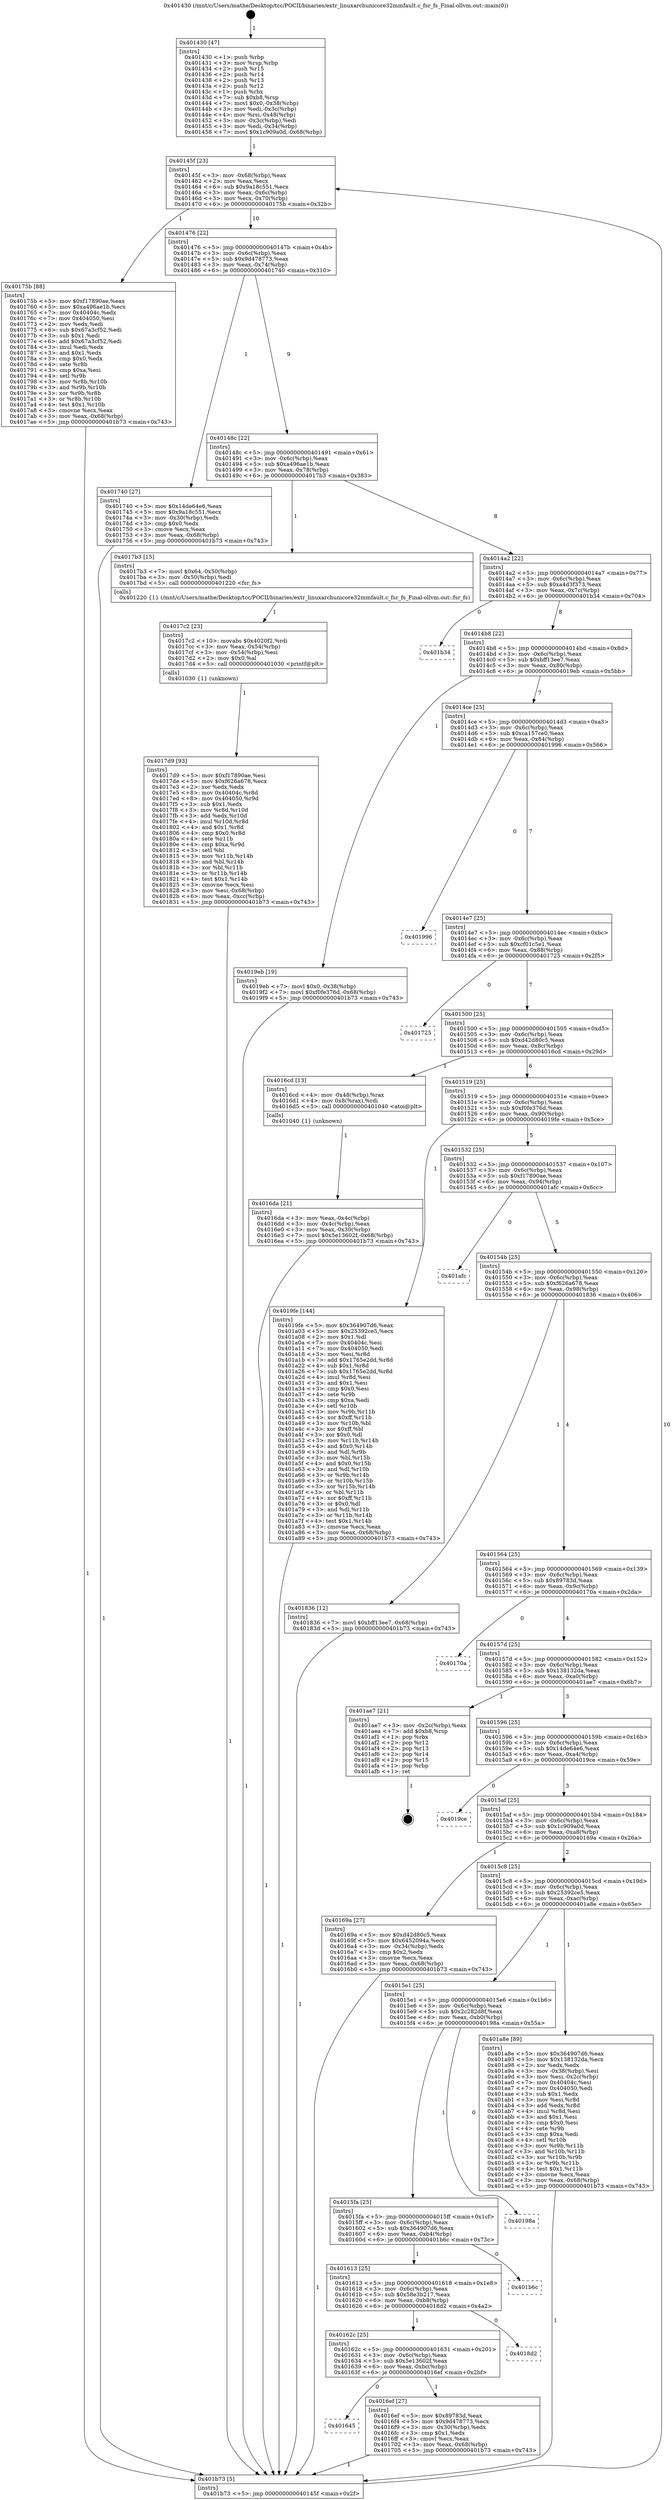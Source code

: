 digraph "0x401430" {
  label = "0x401430 (/mnt/c/Users/mathe/Desktop/tcc/POCII/binaries/extr_linuxarchunicore32mmfault.c_fsr_fs_Final-ollvm.out::main(0))"
  labelloc = "t"
  node[shape=record]

  Entry [label="",width=0.3,height=0.3,shape=circle,fillcolor=black,style=filled]
  "0x40145f" [label="{
     0x40145f [23]\l
     | [instrs]\l
     &nbsp;&nbsp;0x40145f \<+3\>: mov -0x68(%rbp),%eax\l
     &nbsp;&nbsp;0x401462 \<+2\>: mov %eax,%ecx\l
     &nbsp;&nbsp;0x401464 \<+6\>: sub $0x9a18c551,%ecx\l
     &nbsp;&nbsp;0x40146a \<+3\>: mov %eax,-0x6c(%rbp)\l
     &nbsp;&nbsp;0x40146d \<+3\>: mov %ecx,-0x70(%rbp)\l
     &nbsp;&nbsp;0x401470 \<+6\>: je 000000000040175b \<main+0x32b\>\l
  }"]
  "0x40175b" [label="{
     0x40175b [88]\l
     | [instrs]\l
     &nbsp;&nbsp;0x40175b \<+5\>: mov $0xf17890ae,%eax\l
     &nbsp;&nbsp;0x401760 \<+5\>: mov $0xa496ae1b,%ecx\l
     &nbsp;&nbsp;0x401765 \<+7\>: mov 0x40404c,%edx\l
     &nbsp;&nbsp;0x40176c \<+7\>: mov 0x404050,%esi\l
     &nbsp;&nbsp;0x401773 \<+2\>: mov %edx,%edi\l
     &nbsp;&nbsp;0x401775 \<+6\>: sub $0x67a3cf52,%edi\l
     &nbsp;&nbsp;0x40177b \<+3\>: sub $0x1,%edi\l
     &nbsp;&nbsp;0x40177e \<+6\>: add $0x67a3cf52,%edi\l
     &nbsp;&nbsp;0x401784 \<+3\>: imul %edi,%edx\l
     &nbsp;&nbsp;0x401787 \<+3\>: and $0x1,%edx\l
     &nbsp;&nbsp;0x40178a \<+3\>: cmp $0x0,%edx\l
     &nbsp;&nbsp;0x40178d \<+4\>: sete %r8b\l
     &nbsp;&nbsp;0x401791 \<+3\>: cmp $0xa,%esi\l
     &nbsp;&nbsp;0x401794 \<+4\>: setl %r9b\l
     &nbsp;&nbsp;0x401798 \<+3\>: mov %r8b,%r10b\l
     &nbsp;&nbsp;0x40179b \<+3\>: and %r9b,%r10b\l
     &nbsp;&nbsp;0x40179e \<+3\>: xor %r9b,%r8b\l
     &nbsp;&nbsp;0x4017a1 \<+3\>: or %r8b,%r10b\l
     &nbsp;&nbsp;0x4017a4 \<+4\>: test $0x1,%r10b\l
     &nbsp;&nbsp;0x4017a8 \<+3\>: cmovne %ecx,%eax\l
     &nbsp;&nbsp;0x4017ab \<+3\>: mov %eax,-0x68(%rbp)\l
     &nbsp;&nbsp;0x4017ae \<+5\>: jmp 0000000000401b73 \<main+0x743\>\l
  }"]
  "0x401476" [label="{
     0x401476 [22]\l
     | [instrs]\l
     &nbsp;&nbsp;0x401476 \<+5\>: jmp 000000000040147b \<main+0x4b\>\l
     &nbsp;&nbsp;0x40147b \<+3\>: mov -0x6c(%rbp),%eax\l
     &nbsp;&nbsp;0x40147e \<+5\>: sub $0x9d478773,%eax\l
     &nbsp;&nbsp;0x401483 \<+3\>: mov %eax,-0x74(%rbp)\l
     &nbsp;&nbsp;0x401486 \<+6\>: je 0000000000401740 \<main+0x310\>\l
  }"]
  Exit [label="",width=0.3,height=0.3,shape=circle,fillcolor=black,style=filled,peripheries=2]
  "0x401740" [label="{
     0x401740 [27]\l
     | [instrs]\l
     &nbsp;&nbsp;0x401740 \<+5\>: mov $0x14de64e6,%eax\l
     &nbsp;&nbsp;0x401745 \<+5\>: mov $0x9a18c551,%ecx\l
     &nbsp;&nbsp;0x40174a \<+3\>: mov -0x30(%rbp),%edx\l
     &nbsp;&nbsp;0x40174d \<+3\>: cmp $0x0,%edx\l
     &nbsp;&nbsp;0x401750 \<+3\>: cmove %ecx,%eax\l
     &nbsp;&nbsp;0x401753 \<+3\>: mov %eax,-0x68(%rbp)\l
     &nbsp;&nbsp;0x401756 \<+5\>: jmp 0000000000401b73 \<main+0x743\>\l
  }"]
  "0x40148c" [label="{
     0x40148c [22]\l
     | [instrs]\l
     &nbsp;&nbsp;0x40148c \<+5\>: jmp 0000000000401491 \<main+0x61\>\l
     &nbsp;&nbsp;0x401491 \<+3\>: mov -0x6c(%rbp),%eax\l
     &nbsp;&nbsp;0x401494 \<+5\>: sub $0xa496ae1b,%eax\l
     &nbsp;&nbsp;0x401499 \<+3\>: mov %eax,-0x78(%rbp)\l
     &nbsp;&nbsp;0x40149c \<+6\>: je 00000000004017b3 \<main+0x383\>\l
  }"]
  "0x4017d9" [label="{
     0x4017d9 [93]\l
     | [instrs]\l
     &nbsp;&nbsp;0x4017d9 \<+5\>: mov $0xf17890ae,%esi\l
     &nbsp;&nbsp;0x4017de \<+5\>: mov $0xf626a678,%ecx\l
     &nbsp;&nbsp;0x4017e3 \<+2\>: xor %edx,%edx\l
     &nbsp;&nbsp;0x4017e5 \<+8\>: mov 0x40404c,%r8d\l
     &nbsp;&nbsp;0x4017ed \<+8\>: mov 0x404050,%r9d\l
     &nbsp;&nbsp;0x4017f5 \<+3\>: sub $0x1,%edx\l
     &nbsp;&nbsp;0x4017f8 \<+3\>: mov %r8d,%r10d\l
     &nbsp;&nbsp;0x4017fb \<+3\>: add %edx,%r10d\l
     &nbsp;&nbsp;0x4017fe \<+4\>: imul %r10d,%r8d\l
     &nbsp;&nbsp;0x401802 \<+4\>: and $0x1,%r8d\l
     &nbsp;&nbsp;0x401806 \<+4\>: cmp $0x0,%r8d\l
     &nbsp;&nbsp;0x40180a \<+4\>: sete %r11b\l
     &nbsp;&nbsp;0x40180e \<+4\>: cmp $0xa,%r9d\l
     &nbsp;&nbsp;0x401812 \<+3\>: setl %bl\l
     &nbsp;&nbsp;0x401815 \<+3\>: mov %r11b,%r14b\l
     &nbsp;&nbsp;0x401818 \<+3\>: and %bl,%r14b\l
     &nbsp;&nbsp;0x40181b \<+3\>: xor %bl,%r11b\l
     &nbsp;&nbsp;0x40181e \<+3\>: or %r11b,%r14b\l
     &nbsp;&nbsp;0x401821 \<+4\>: test $0x1,%r14b\l
     &nbsp;&nbsp;0x401825 \<+3\>: cmovne %ecx,%esi\l
     &nbsp;&nbsp;0x401828 \<+3\>: mov %esi,-0x68(%rbp)\l
     &nbsp;&nbsp;0x40182b \<+6\>: mov %eax,-0xcc(%rbp)\l
     &nbsp;&nbsp;0x401831 \<+5\>: jmp 0000000000401b73 \<main+0x743\>\l
  }"]
  "0x4017b3" [label="{
     0x4017b3 [15]\l
     | [instrs]\l
     &nbsp;&nbsp;0x4017b3 \<+7\>: movl $0x64,-0x50(%rbp)\l
     &nbsp;&nbsp;0x4017ba \<+3\>: mov -0x50(%rbp),%edi\l
     &nbsp;&nbsp;0x4017bd \<+5\>: call 0000000000401220 \<fsr_fs\>\l
     | [calls]\l
     &nbsp;&nbsp;0x401220 \{1\} (/mnt/c/Users/mathe/Desktop/tcc/POCII/binaries/extr_linuxarchunicore32mmfault.c_fsr_fs_Final-ollvm.out::fsr_fs)\l
  }"]
  "0x4014a2" [label="{
     0x4014a2 [22]\l
     | [instrs]\l
     &nbsp;&nbsp;0x4014a2 \<+5\>: jmp 00000000004014a7 \<main+0x77\>\l
     &nbsp;&nbsp;0x4014a7 \<+3\>: mov -0x6c(%rbp),%eax\l
     &nbsp;&nbsp;0x4014aa \<+5\>: sub $0xa4d3f373,%eax\l
     &nbsp;&nbsp;0x4014af \<+3\>: mov %eax,-0x7c(%rbp)\l
     &nbsp;&nbsp;0x4014b2 \<+6\>: je 0000000000401b34 \<main+0x704\>\l
  }"]
  "0x4017c2" [label="{
     0x4017c2 [23]\l
     | [instrs]\l
     &nbsp;&nbsp;0x4017c2 \<+10\>: movabs $0x4020f2,%rdi\l
     &nbsp;&nbsp;0x4017cc \<+3\>: mov %eax,-0x54(%rbp)\l
     &nbsp;&nbsp;0x4017cf \<+3\>: mov -0x54(%rbp),%esi\l
     &nbsp;&nbsp;0x4017d2 \<+2\>: mov $0x0,%al\l
     &nbsp;&nbsp;0x4017d4 \<+5\>: call 0000000000401030 \<printf@plt\>\l
     | [calls]\l
     &nbsp;&nbsp;0x401030 \{1\} (unknown)\l
  }"]
  "0x401b34" [label="{
     0x401b34\l
  }", style=dashed]
  "0x4014b8" [label="{
     0x4014b8 [22]\l
     | [instrs]\l
     &nbsp;&nbsp;0x4014b8 \<+5\>: jmp 00000000004014bd \<main+0x8d\>\l
     &nbsp;&nbsp;0x4014bd \<+3\>: mov -0x6c(%rbp),%eax\l
     &nbsp;&nbsp;0x4014c0 \<+5\>: sub $0xbff13ee7,%eax\l
     &nbsp;&nbsp;0x4014c5 \<+3\>: mov %eax,-0x80(%rbp)\l
     &nbsp;&nbsp;0x4014c8 \<+6\>: je 00000000004019eb \<main+0x5bb\>\l
  }"]
  "0x401645" [label="{
     0x401645\l
  }", style=dashed]
  "0x4019eb" [label="{
     0x4019eb [19]\l
     | [instrs]\l
     &nbsp;&nbsp;0x4019eb \<+7\>: movl $0x0,-0x38(%rbp)\l
     &nbsp;&nbsp;0x4019f2 \<+7\>: movl $0xf0fe376d,-0x68(%rbp)\l
     &nbsp;&nbsp;0x4019f9 \<+5\>: jmp 0000000000401b73 \<main+0x743\>\l
  }"]
  "0x4014ce" [label="{
     0x4014ce [25]\l
     | [instrs]\l
     &nbsp;&nbsp;0x4014ce \<+5\>: jmp 00000000004014d3 \<main+0xa3\>\l
     &nbsp;&nbsp;0x4014d3 \<+3\>: mov -0x6c(%rbp),%eax\l
     &nbsp;&nbsp;0x4014d6 \<+5\>: sub $0xca157ce0,%eax\l
     &nbsp;&nbsp;0x4014db \<+6\>: mov %eax,-0x84(%rbp)\l
     &nbsp;&nbsp;0x4014e1 \<+6\>: je 0000000000401996 \<main+0x566\>\l
  }"]
  "0x4016ef" [label="{
     0x4016ef [27]\l
     | [instrs]\l
     &nbsp;&nbsp;0x4016ef \<+5\>: mov $0x89783d,%eax\l
     &nbsp;&nbsp;0x4016f4 \<+5\>: mov $0x9d478773,%ecx\l
     &nbsp;&nbsp;0x4016f9 \<+3\>: mov -0x30(%rbp),%edx\l
     &nbsp;&nbsp;0x4016fc \<+3\>: cmp $0x1,%edx\l
     &nbsp;&nbsp;0x4016ff \<+3\>: cmovl %ecx,%eax\l
     &nbsp;&nbsp;0x401702 \<+3\>: mov %eax,-0x68(%rbp)\l
     &nbsp;&nbsp;0x401705 \<+5\>: jmp 0000000000401b73 \<main+0x743\>\l
  }"]
  "0x401996" [label="{
     0x401996\l
  }", style=dashed]
  "0x4014e7" [label="{
     0x4014e7 [25]\l
     | [instrs]\l
     &nbsp;&nbsp;0x4014e7 \<+5\>: jmp 00000000004014ec \<main+0xbc\>\l
     &nbsp;&nbsp;0x4014ec \<+3\>: mov -0x6c(%rbp),%eax\l
     &nbsp;&nbsp;0x4014ef \<+5\>: sub $0xcf01c5e1,%eax\l
     &nbsp;&nbsp;0x4014f4 \<+6\>: mov %eax,-0x88(%rbp)\l
     &nbsp;&nbsp;0x4014fa \<+6\>: je 0000000000401725 \<main+0x2f5\>\l
  }"]
  "0x40162c" [label="{
     0x40162c [25]\l
     | [instrs]\l
     &nbsp;&nbsp;0x40162c \<+5\>: jmp 0000000000401631 \<main+0x201\>\l
     &nbsp;&nbsp;0x401631 \<+3\>: mov -0x6c(%rbp),%eax\l
     &nbsp;&nbsp;0x401634 \<+5\>: sub $0x5e13602f,%eax\l
     &nbsp;&nbsp;0x401639 \<+6\>: mov %eax,-0xbc(%rbp)\l
     &nbsp;&nbsp;0x40163f \<+6\>: je 00000000004016ef \<main+0x2bf\>\l
  }"]
  "0x401725" [label="{
     0x401725\l
  }", style=dashed]
  "0x401500" [label="{
     0x401500 [25]\l
     | [instrs]\l
     &nbsp;&nbsp;0x401500 \<+5\>: jmp 0000000000401505 \<main+0xd5\>\l
     &nbsp;&nbsp;0x401505 \<+3\>: mov -0x6c(%rbp),%eax\l
     &nbsp;&nbsp;0x401508 \<+5\>: sub $0xd42d80c5,%eax\l
     &nbsp;&nbsp;0x40150d \<+6\>: mov %eax,-0x8c(%rbp)\l
     &nbsp;&nbsp;0x401513 \<+6\>: je 00000000004016cd \<main+0x29d\>\l
  }"]
  "0x4018d2" [label="{
     0x4018d2\l
  }", style=dashed]
  "0x4016cd" [label="{
     0x4016cd [13]\l
     | [instrs]\l
     &nbsp;&nbsp;0x4016cd \<+4\>: mov -0x48(%rbp),%rax\l
     &nbsp;&nbsp;0x4016d1 \<+4\>: mov 0x8(%rax),%rdi\l
     &nbsp;&nbsp;0x4016d5 \<+5\>: call 0000000000401040 \<atoi@plt\>\l
     | [calls]\l
     &nbsp;&nbsp;0x401040 \{1\} (unknown)\l
  }"]
  "0x401519" [label="{
     0x401519 [25]\l
     | [instrs]\l
     &nbsp;&nbsp;0x401519 \<+5\>: jmp 000000000040151e \<main+0xee\>\l
     &nbsp;&nbsp;0x40151e \<+3\>: mov -0x6c(%rbp),%eax\l
     &nbsp;&nbsp;0x401521 \<+5\>: sub $0xf0fe376d,%eax\l
     &nbsp;&nbsp;0x401526 \<+6\>: mov %eax,-0x90(%rbp)\l
     &nbsp;&nbsp;0x40152c \<+6\>: je 00000000004019fe \<main+0x5ce\>\l
  }"]
  "0x401613" [label="{
     0x401613 [25]\l
     | [instrs]\l
     &nbsp;&nbsp;0x401613 \<+5\>: jmp 0000000000401618 \<main+0x1e8\>\l
     &nbsp;&nbsp;0x401618 \<+3\>: mov -0x6c(%rbp),%eax\l
     &nbsp;&nbsp;0x40161b \<+5\>: sub $0x58e3b217,%eax\l
     &nbsp;&nbsp;0x401620 \<+6\>: mov %eax,-0xb8(%rbp)\l
     &nbsp;&nbsp;0x401626 \<+6\>: je 00000000004018d2 \<main+0x4a2\>\l
  }"]
  "0x4019fe" [label="{
     0x4019fe [144]\l
     | [instrs]\l
     &nbsp;&nbsp;0x4019fe \<+5\>: mov $0x364907d6,%eax\l
     &nbsp;&nbsp;0x401a03 \<+5\>: mov $0x25392ce5,%ecx\l
     &nbsp;&nbsp;0x401a08 \<+2\>: mov $0x1,%dl\l
     &nbsp;&nbsp;0x401a0a \<+7\>: mov 0x40404c,%esi\l
     &nbsp;&nbsp;0x401a11 \<+7\>: mov 0x404050,%edi\l
     &nbsp;&nbsp;0x401a18 \<+3\>: mov %esi,%r8d\l
     &nbsp;&nbsp;0x401a1b \<+7\>: add $0x1765e2dd,%r8d\l
     &nbsp;&nbsp;0x401a22 \<+4\>: sub $0x1,%r8d\l
     &nbsp;&nbsp;0x401a26 \<+7\>: sub $0x1765e2dd,%r8d\l
     &nbsp;&nbsp;0x401a2d \<+4\>: imul %r8d,%esi\l
     &nbsp;&nbsp;0x401a31 \<+3\>: and $0x1,%esi\l
     &nbsp;&nbsp;0x401a34 \<+3\>: cmp $0x0,%esi\l
     &nbsp;&nbsp;0x401a37 \<+4\>: sete %r9b\l
     &nbsp;&nbsp;0x401a3b \<+3\>: cmp $0xa,%edi\l
     &nbsp;&nbsp;0x401a3e \<+4\>: setl %r10b\l
     &nbsp;&nbsp;0x401a42 \<+3\>: mov %r9b,%r11b\l
     &nbsp;&nbsp;0x401a45 \<+4\>: xor $0xff,%r11b\l
     &nbsp;&nbsp;0x401a49 \<+3\>: mov %r10b,%bl\l
     &nbsp;&nbsp;0x401a4c \<+3\>: xor $0xff,%bl\l
     &nbsp;&nbsp;0x401a4f \<+3\>: xor $0x0,%dl\l
     &nbsp;&nbsp;0x401a52 \<+3\>: mov %r11b,%r14b\l
     &nbsp;&nbsp;0x401a55 \<+4\>: and $0x0,%r14b\l
     &nbsp;&nbsp;0x401a59 \<+3\>: and %dl,%r9b\l
     &nbsp;&nbsp;0x401a5c \<+3\>: mov %bl,%r15b\l
     &nbsp;&nbsp;0x401a5f \<+4\>: and $0x0,%r15b\l
     &nbsp;&nbsp;0x401a63 \<+3\>: and %dl,%r10b\l
     &nbsp;&nbsp;0x401a66 \<+3\>: or %r9b,%r14b\l
     &nbsp;&nbsp;0x401a69 \<+3\>: or %r10b,%r15b\l
     &nbsp;&nbsp;0x401a6c \<+3\>: xor %r15b,%r14b\l
     &nbsp;&nbsp;0x401a6f \<+3\>: or %bl,%r11b\l
     &nbsp;&nbsp;0x401a72 \<+4\>: xor $0xff,%r11b\l
     &nbsp;&nbsp;0x401a76 \<+3\>: or $0x0,%dl\l
     &nbsp;&nbsp;0x401a79 \<+3\>: and %dl,%r11b\l
     &nbsp;&nbsp;0x401a7c \<+3\>: or %r11b,%r14b\l
     &nbsp;&nbsp;0x401a7f \<+4\>: test $0x1,%r14b\l
     &nbsp;&nbsp;0x401a83 \<+3\>: cmovne %ecx,%eax\l
     &nbsp;&nbsp;0x401a86 \<+3\>: mov %eax,-0x68(%rbp)\l
     &nbsp;&nbsp;0x401a89 \<+5\>: jmp 0000000000401b73 \<main+0x743\>\l
  }"]
  "0x401532" [label="{
     0x401532 [25]\l
     | [instrs]\l
     &nbsp;&nbsp;0x401532 \<+5\>: jmp 0000000000401537 \<main+0x107\>\l
     &nbsp;&nbsp;0x401537 \<+3\>: mov -0x6c(%rbp),%eax\l
     &nbsp;&nbsp;0x40153a \<+5\>: sub $0xf17890ae,%eax\l
     &nbsp;&nbsp;0x40153f \<+6\>: mov %eax,-0x94(%rbp)\l
     &nbsp;&nbsp;0x401545 \<+6\>: je 0000000000401afc \<main+0x6cc\>\l
  }"]
  "0x401b6c" [label="{
     0x401b6c\l
  }", style=dashed]
  "0x401afc" [label="{
     0x401afc\l
  }", style=dashed]
  "0x40154b" [label="{
     0x40154b [25]\l
     | [instrs]\l
     &nbsp;&nbsp;0x40154b \<+5\>: jmp 0000000000401550 \<main+0x120\>\l
     &nbsp;&nbsp;0x401550 \<+3\>: mov -0x6c(%rbp),%eax\l
     &nbsp;&nbsp;0x401553 \<+5\>: sub $0xf626a678,%eax\l
     &nbsp;&nbsp;0x401558 \<+6\>: mov %eax,-0x98(%rbp)\l
     &nbsp;&nbsp;0x40155e \<+6\>: je 0000000000401836 \<main+0x406\>\l
  }"]
  "0x4015fa" [label="{
     0x4015fa [25]\l
     | [instrs]\l
     &nbsp;&nbsp;0x4015fa \<+5\>: jmp 00000000004015ff \<main+0x1cf\>\l
     &nbsp;&nbsp;0x4015ff \<+3\>: mov -0x6c(%rbp),%eax\l
     &nbsp;&nbsp;0x401602 \<+5\>: sub $0x364907d6,%eax\l
     &nbsp;&nbsp;0x401607 \<+6\>: mov %eax,-0xb4(%rbp)\l
     &nbsp;&nbsp;0x40160d \<+6\>: je 0000000000401b6c \<main+0x73c\>\l
  }"]
  "0x401836" [label="{
     0x401836 [12]\l
     | [instrs]\l
     &nbsp;&nbsp;0x401836 \<+7\>: movl $0xbff13ee7,-0x68(%rbp)\l
     &nbsp;&nbsp;0x40183d \<+5\>: jmp 0000000000401b73 \<main+0x743\>\l
  }"]
  "0x401564" [label="{
     0x401564 [25]\l
     | [instrs]\l
     &nbsp;&nbsp;0x401564 \<+5\>: jmp 0000000000401569 \<main+0x139\>\l
     &nbsp;&nbsp;0x401569 \<+3\>: mov -0x6c(%rbp),%eax\l
     &nbsp;&nbsp;0x40156c \<+5\>: sub $0x89783d,%eax\l
     &nbsp;&nbsp;0x401571 \<+6\>: mov %eax,-0x9c(%rbp)\l
     &nbsp;&nbsp;0x401577 \<+6\>: je 000000000040170a \<main+0x2da\>\l
  }"]
  "0x40198a" [label="{
     0x40198a\l
  }", style=dashed]
  "0x40170a" [label="{
     0x40170a\l
  }", style=dashed]
  "0x40157d" [label="{
     0x40157d [25]\l
     | [instrs]\l
     &nbsp;&nbsp;0x40157d \<+5\>: jmp 0000000000401582 \<main+0x152\>\l
     &nbsp;&nbsp;0x401582 \<+3\>: mov -0x6c(%rbp),%eax\l
     &nbsp;&nbsp;0x401585 \<+5\>: sub $0x138132da,%eax\l
     &nbsp;&nbsp;0x40158a \<+6\>: mov %eax,-0xa0(%rbp)\l
     &nbsp;&nbsp;0x401590 \<+6\>: je 0000000000401ae7 \<main+0x6b7\>\l
  }"]
  "0x4015e1" [label="{
     0x4015e1 [25]\l
     | [instrs]\l
     &nbsp;&nbsp;0x4015e1 \<+5\>: jmp 00000000004015e6 \<main+0x1b6\>\l
     &nbsp;&nbsp;0x4015e6 \<+3\>: mov -0x6c(%rbp),%eax\l
     &nbsp;&nbsp;0x4015e9 \<+5\>: sub $0x2c282d8f,%eax\l
     &nbsp;&nbsp;0x4015ee \<+6\>: mov %eax,-0xb0(%rbp)\l
     &nbsp;&nbsp;0x4015f4 \<+6\>: je 000000000040198a \<main+0x55a\>\l
  }"]
  "0x401ae7" [label="{
     0x401ae7 [21]\l
     | [instrs]\l
     &nbsp;&nbsp;0x401ae7 \<+3\>: mov -0x2c(%rbp),%eax\l
     &nbsp;&nbsp;0x401aea \<+7\>: add $0xb8,%rsp\l
     &nbsp;&nbsp;0x401af1 \<+1\>: pop %rbx\l
     &nbsp;&nbsp;0x401af2 \<+2\>: pop %r12\l
     &nbsp;&nbsp;0x401af4 \<+2\>: pop %r13\l
     &nbsp;&nbsp;0x401af6 \<+2\>: pop %r14\l
     &nbsp;&nbsp;0x401af8 \<+2\>: pop %r15\l
     &nbsp;&nbsp;0x401afa \<+1\>: pop %rbp\l
     &nbsp;&nbsp;0x401afb \<+1\>: ret\l
  }"]
  "0x401596" [label="{
     0x401596 [25]\l
     | [instrs]\l
     &nbsp;&nbsp;0x401596 \<+5\>: jmp 000000000040159b \<main+0x16b\>\l
     &nbsp;&nbsp;0x40159b \<+3\>: mov -0x6c(%rbp),%eax\l
     &nbsp;&nbsp;0x40159e \<+5\>: sub $0x14de64e6,%eax\l
     &nbsp;&nbsp;0x4015a3 \<+6\>: mov %eax,-0xa4(%rbp)\l
     &nbsp;&nbsp;0x4015a9 \<+6\>: je 00000000004019ce \<main+0x59e\>\l
  }"]
  "0x401a8e" [label="{
     0x401a8e [89]\l
     | [instrs]\l
     &nbsp;&nbsp;0x401a8e \<+5\>: mov $0x364907d6,%eax\l
     &nbsp;&nbsp;0x401a93 \<+5\>: mov $0x138132da,%ecx\l
     &nbsp;&nbsp;0x401a98 \<+2\>: xor %edx,%edx\l
     &nbsp;&nbsp;0x401a9a \<+3\>: mov -0x38(%rbp),%esi\l
     &nbsp;&nbsp;0x401a9d \<+3\>: mov %esi,-0x2c(%rbp)\l
     &nbsp;&nbsp;0x401aa0 \<+7\>: mov 0x40404c,%esi\l
     &nbsp;&nbsp;0x401aa7 \<+7\>: mov 0x404050,%edi\l
     &nbsp;&nbsp;0x401aae \<+3\>: sub $0x1,%edx\l
     &nbsp;&nbsp;0x401ab1 \<+3\>: mov %esi,%r8d\l
     &nbsp;&nbsp;0x401ab4 \<+3\>: add %edx,%r8d\l
     &nbsp;&nbsp;0x401ab7 \<+4\>: imul %r8d,%esi\l
     &nbsp;&nbsp;0x401abb \<+3\>: and $0x1,%esi\l
     &nbsp;&nbsp;0x401abe \<+3\>: cmp $0x0,%esi\l
     &nbsp;&nbsp;0x401ac1 \<+4\>: sete %r9b\l
     &nbsp;&nbsp;0x401ac5 \<+3\>: cmp $0xa,%edi\l
     &nbsp;&nbsp;0x401ac8 \<+4\>: setl %r10b\l
     &nbsp;&nbsp;0x401acc \<+3\>: mov %r9b,%r11b\l
     &nbsp;&nbsp;0x401acf \<+3\>: and %r10b,%r11b\l
     &nbsp;&nbsp;0x401ad2 \<+3\>: xor %r10b,%r9b\l
     &nbsp;&nbsp;0x401ad5 \<+3\>: or %r9b,%r11b\l
     &nbsp;&nbsp;0x401ad8 \<+4\>: test $0x1,%r11b\l
     &nbsp;&nbsp;0x401adc \<+3\>: cmovne %ecx,%eax\l
     &nbsp;&nbsp;0x401adf \<+3\>: mov %eax,-0x68(%rbp)\l
     &nbsp;&nbsp;0x401ae2 \<+5\>: jmp 0000000000401b73 \<main+0x743\>\l
  }"]
  "0x4019ce" [label="{
     0x4019ce\l
  }", style=dashed]
  "0x4015af" [label="{
     0x4015af [25]\l
     | [instrs]\l
     &nbsp;&nbsp;0x4015af \<+5\>: jmp 00000000004015b4 \<main+0x184\>\l
     &nbsp;&nbsp;0x4015b4 \<+3\>: mov -0x6c(%rbp),%eax\l
     &nbsp;&nbsp;0x4015b7 \<+5\>: sub $0x1c909a0d,%eax\l
     &nbsp;&nbsp;0x4015bc \<+6\>: mov %eax,-0xa8(%rbp)\l
     &nbsp;&nbsp;0x4015c2 \<+6\>: je 000000000040169a \<main+0x26a\>\l
  }"]
  "0x4016da" [label="{
     0x4016da [21]\l
     | [instrs]\l
     &nbsp;&nbsp;0x4016da \<+3\>: mov %eax,-0x4c(%rbp)\l
     &nbsp;&nbsp;0x4016dd \<+3\>: mov -0x4c(%rbp),%eax\l
     &nbsp;&nbsp;0x4016e0 \<+3\>: mov %eax,-0x30(%rbp)\l
     &nbsp;&nbsp;0x4016e3 \<+7\>: movl $0x5e13602f,-0x68(%rbp)\l
     &nbsp;&nbsp;0x4016ea \<+5\>: jmp 0000000000401b73 \<main+0x743\>\l
  }"]
  "0x40169a" [label="{
     0x40169a [27]\l
     | [instrs]\l
     &nbsp;&nbsp;0x40169a \<+5\>: mov $0xd42d80c5,%eax\l
     &nbsp;&nbsp;0x40169f \<+5\>: mov $0x6452094a,%ecx\l
     &nbsp;&nbsp;0x4016a4 \<+3\>: mov -0x34(%rbp),%edx\l
     &nbsp;&nbsp;0x4016a7 \<+3\>: cmp $0x2,%edx\l
     &nbsp;&nbsp;0x4016aa \<+3\>: cmovne %ecx,%eax\l
     &nbsp;&nbsp;0x4016ad \<+3\>: mov %eax,-0x68(%rbp)\l
     &nbsp;&nbsp;0x4016b0 \<+5\>: jmp 0000000000401b73 \<main+0x743\>\l
  }"]
  "0x4015c8" [label="{
     0x4015c8 [25]\l
     | [instrs]\l
     &nbsp;&nbsp;0x4015c8 \<+5\>: jmp 00000000004015cd \<main+0x19d\>\l
     &nbsp;&nbsp;0x4015cd \<+3\>: mov -0x6c(%rbp),%eax\l
     &nbsp;&nbsp;0x4015d0 \<+5\>: sub $0x25392ce5,%eax\l
     &nbsp;&nbsp;0x4015d5 \<+6\>: mov %eax,-0xac(%rbp)\l
     &nbsp;&nbsp;0x4015db \<+6\>: je 0000000000401a8e \<main+0x65e\>\l
  }"]
  "0x401b73" [label="{
     0x401b73 [5]\l
     | [instrs]\l
     &nbsp;&nbsp;0x401b73 \<+5\>: jmp 000000000040145f \<main+0x2f\>\l
  }"]
  "0x401430" [label="{
     0x401430 [47]\l
     | [instrs]\l
     &nbsp;&nbsp;0x401430 \<+1\>: push %rbp\l
     &nbsp;&nbsp;0x401431 \<+3\>: mov %rsp,%rbp\l
     &nbsp;&nbsp;0x401434 \<+2\>: push %r15\l
     &nbsp;&nbsp;0x401436 \<+2\>: push %r14\l
     &nbsp;&nbsp;0x401438 \<+2\>: push %r13\l
     &nbsp;&nbsp;0x40143a \<+2\>: push %r12\l
     &nbsp;&nbsp;0x40143c \<+1\>: push %rbx\l
     &nbsp;&nbsp;0x40143d \<+7\>: sub $0xb8,%rsp\l
     &nbsp;&nbsp;0x401444 \<+7\>: movl $0x0,-0x38(%rbp)\l
     &nbsp;&nbsp;0x40144b \<+3\>: mov %edi,-0x3c(%rbp)\l
     &nbsp;&nbsp;0x40144e \<+4\>: mov %rsi,-0x48(%rbp)\l
     &nbsp;&nbsp;0x401452 \<+3\>: mov -0x3c(%rbp),%edi\l
     &nbsp;&nbsp;0x401455 \<+3\>: mov %edi,-0x34(%rbp)\l
     &nbsp;&nbsp;0x401458 \<+7\>: movl $0x1c909a0d,-0x68(%rbp)\l
  }"]
  Entry -> "0x401430" [label=" 1"]
  "0x40145f" -> "0x40175b" [label=" 1"]
  "0x40145f" -> "0x401476" [label=" 10"]
  "0x401ae7" -> Exit [label=" 1"]
  "0x401476" -> "0x401740" [label=" 1"]
  "0x401476" -> "0x40148c" [label=" 9"]
  "0x401a8e" -> "0x401b73" [label=" 1"]
  "0x40148c" -> "0x4017b3" [label=" 1"]
  "0x40148c" -> "0x4014a2" [label=" 8"]
  "0x4019fe" -> "0x401b73" [label=" 1"]
  "0x4014a2" -> "0x401b34" [label=" 0"]
  "0x4014a2" -> "0x4014b8" [label=" 8"]
  "0x4019eb" -> "0x401b73" [label=" 1"]
  "0x4014b8" -> "0x4019eb" [label=" 1"]
  "0x4014b8" -> "0x4014ce" [label=" 7"]
  "0x401836" -> "0x401b73" [label=" 1"]
  "0x4014ce" -> "0x401996" [label=" 0"]
  "0x4014ce" -> "0x4014e7" [label=" 7"]
  "0x4017d9" -> "0x401b73" [label=" 1"]
  "0x4014e7" -> "0x401725" [label=" 0"]
  "0x4014e7" -> "0x401500" [label=" 7"]
  "0x4017b3" -> "0x4017c2" [label=" 1"]
  "0x401500" -> "0x4016cd" [label=" 1"]
  "0x401500" -> "0x401519" [label=" 6"]
  "0x40175b" -> "0x401b73" [label=" 1"]
  "0x401519" -> "0x4019fe" [label=" 1"]
  "0x401519" -> "0x401532" [label=" 5"]
  "0x4016ef" -> "0x401b73" [label=" 1"]
  "0x401532" -> "0x401afc" [label=" 0"]
  "0x401532" -> "0x40154b" [label=" 5"]
  "0x40162c" -> "0x401645" [label=" 0"]
  "0x40154b" -> "0x401836" [label=" 1"]
  "0x40154b" -> "0x401564" [label=" 4"]
  "0x4017c2" -> "0x4017d9" [label=" 1"]
  "0x401564" -> "0x40170a" [label=" 0"]
  "0x401564" -> "0x40157d" [label=" 4"]
  "0x401613" -> "0x40162c" [label=" 1"]
  "0x40157d" -> "0x401ae7" [label=" 1"]
  "0x40157d" -> "0x401596" [label=" 3"]
  "0x401740" -> "0x401b73" [label=" 1"]
  "0x401596" -> "0x4019ce" [label=" 0"]
  "0x401596" -> "0x4015af" [label=" 3"]
  "0x4015fa" -> "0x401613" [label=" 1"]
  "0x4015af" -> "0x40169a" [label=" 1"]
  "0x4015af" -> "0x4015c8" [label=" 2"]
  "0x40169a" -> "0x401b73" [label=" 1"]
  "0x401430" -> "0x40145f" [label=" 1"]
  "0x401b73" -> "0x40145f" [label=" 10"]
  "0x4016cd" -> "0x4016da" [label=" 1"]
  "0x4016da" -> "0x401b73" [label=" 1"]
  "0x4015fa" -> "0x401b6c" [label=" 0"]
  "0x4015c8" -> "0x401a8e" [label=" 1"]
  "0x4015c8" -> "0x4015e1" [label=" 1"]
  "0x401613" -> "0x4018d2" [label=" 0"]
  "0x4015e1" -> "0x40198a" [label=" 0"]
  "0x4015e1" -> "0x4015fa" [label=" 1"]
  "0x40162c" -> "0x4016ef" [label=" 1"]
}
